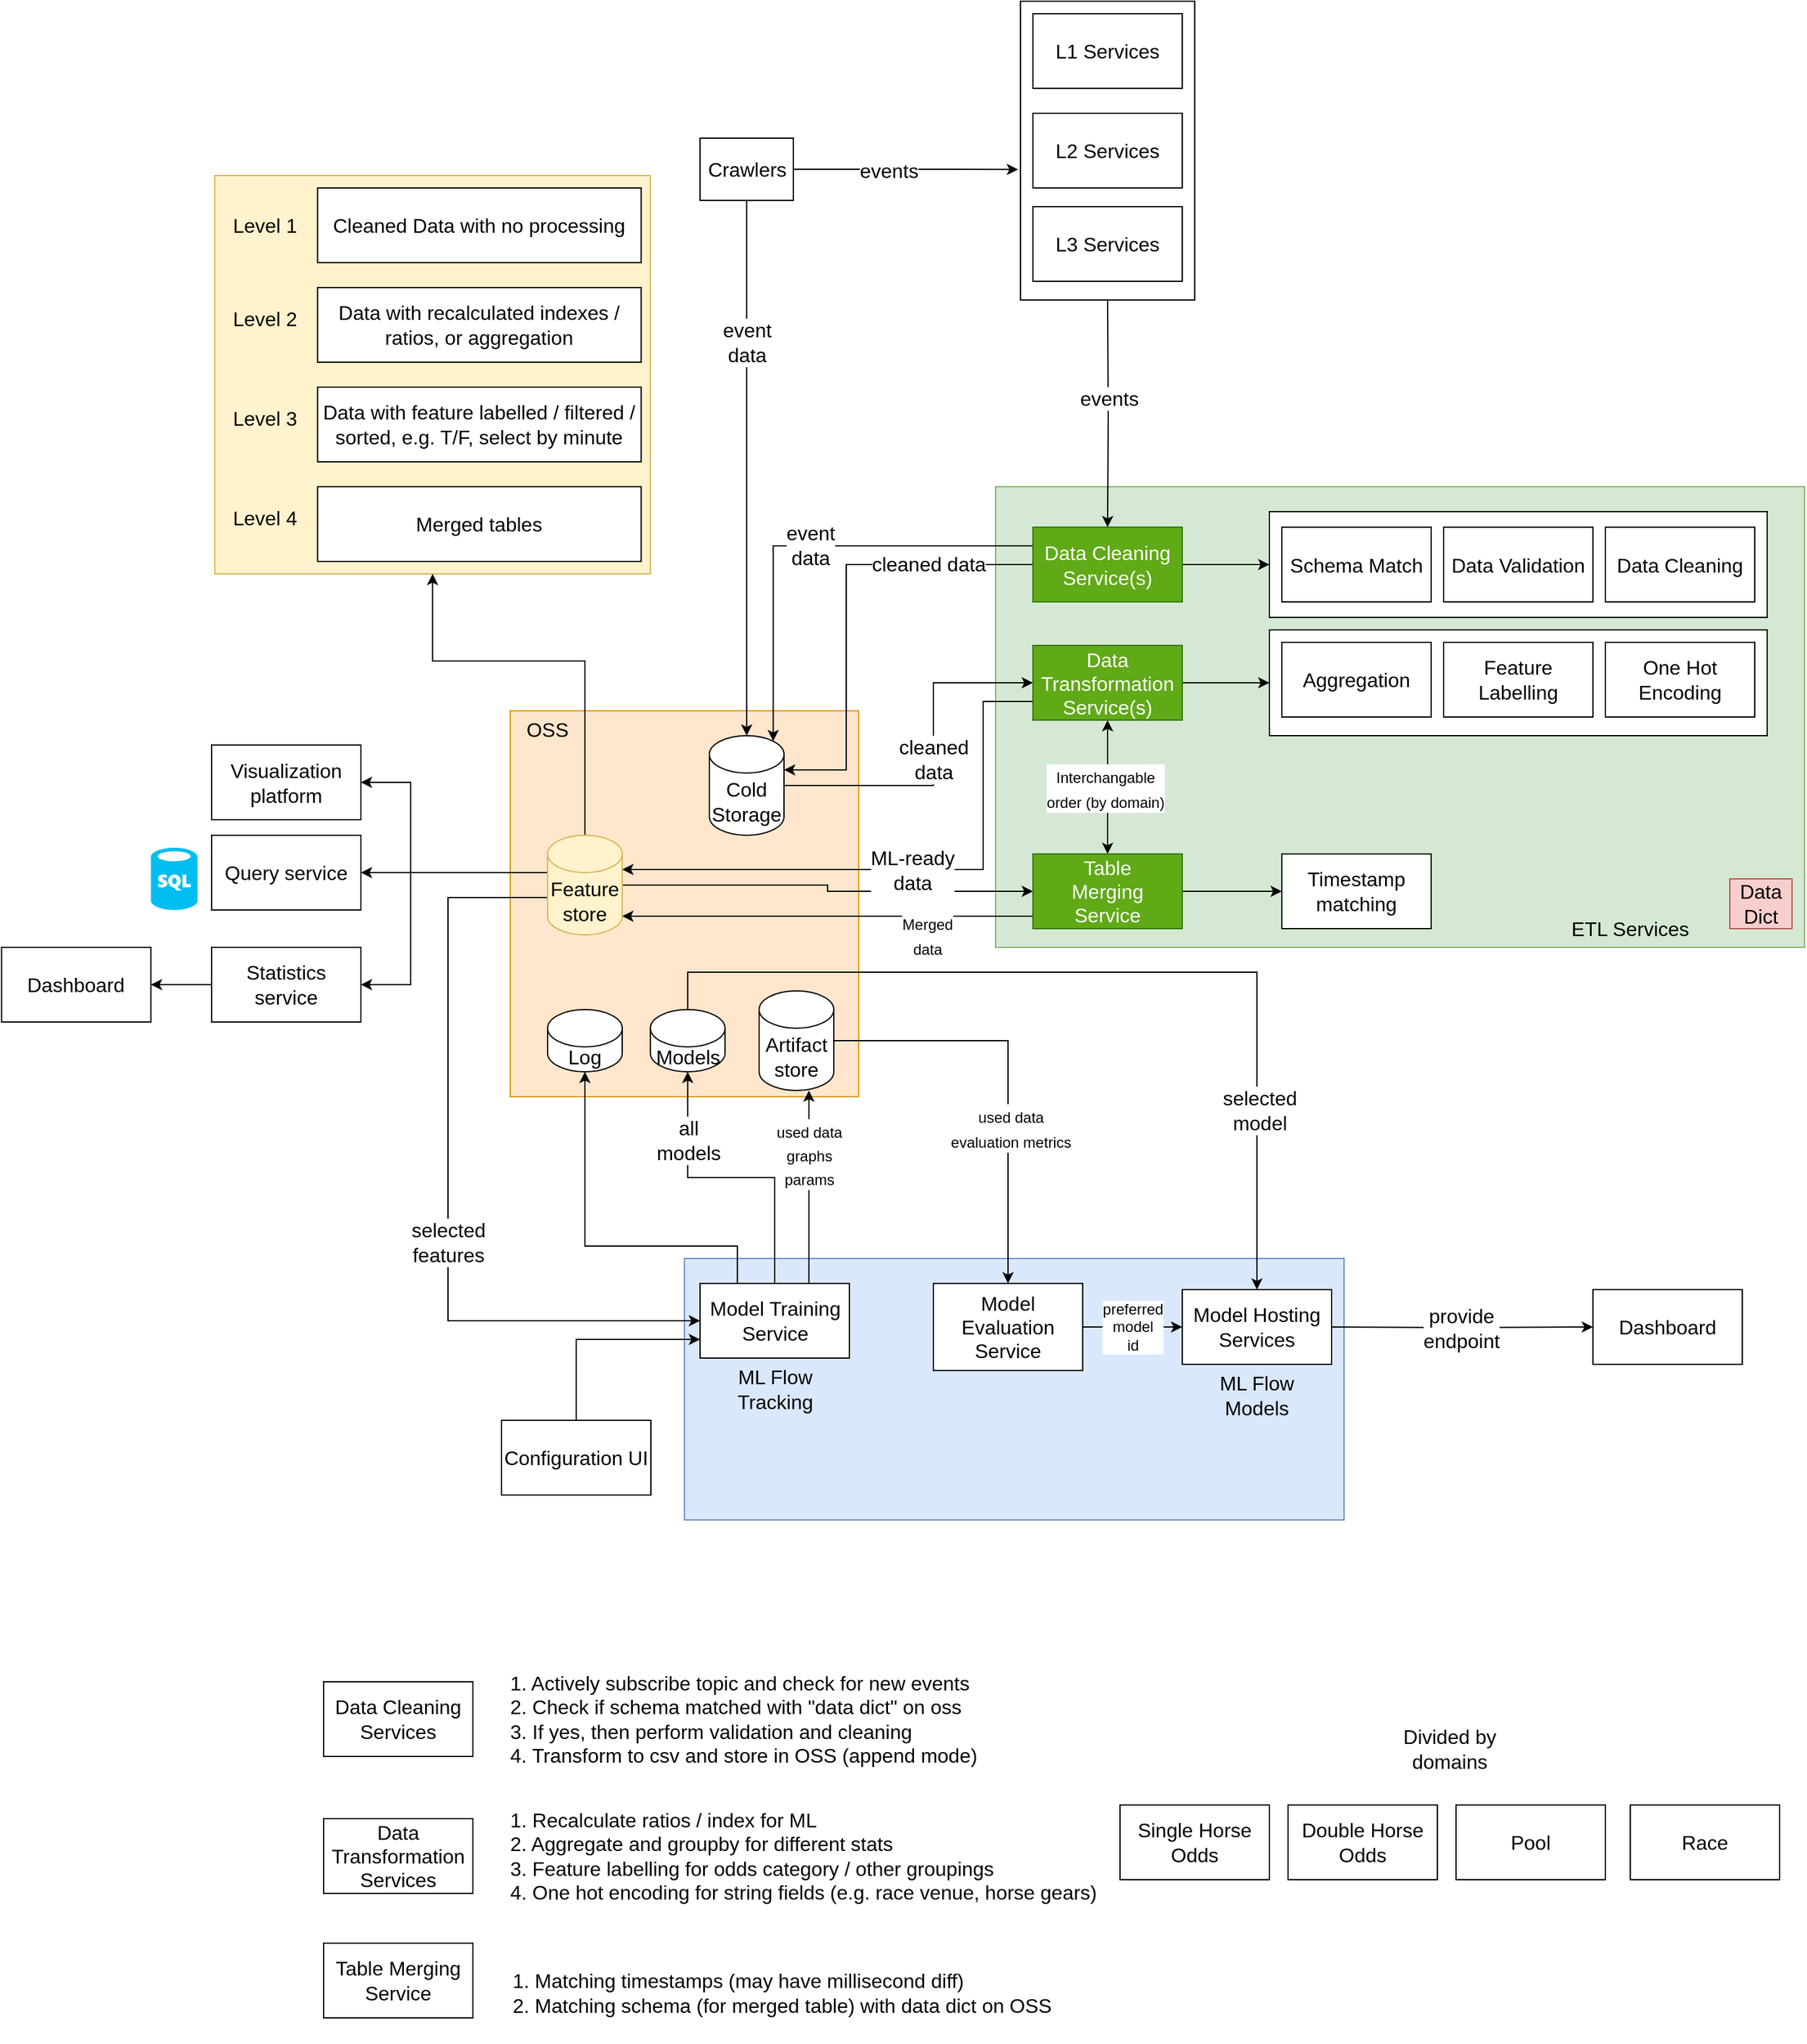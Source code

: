 <mxfile version="20.2.8" type="github" pages="3">
  <diagram id="_OYlfLiKj20trFkd4ubV" name="Architecture">
    <mxGraphModel dx="3080" dy="2489" grid="1" gridSize="10" guides="1" tooltips="1" connect="1" arrows="1" fold="1" page="1" pageScale="1" pageWidth="1654" pageHeight="1169" math="0" shadow="0">
      <root>
        <mxCell id="0" />
        <mxCell id="1" parent="0" />
        <mxCell id="gCWOhdDdjhIvX0EPdZRK-4" value="" style="rounded=0;whiteSpace=wrap;html=1;fontSize=16;fontColor=#000000;" vertex="1" parent="1">
          <mxGeometry x="690" y="-220" width="140" height="240" as="geometry" />
        </mxCell>
        <mxCell id="ToE4UrAM6BWn20umVzim-1" value="" style="rounded=0;whiteSpace=wrap;html=1;fillColor=#d5e8d4;strokeColor=#82b366;" vertex="1" parent="1">
          <mxGeometry x="670" y="170" width="650" height="370" as="geometry" />
        </mxCell>
        <mxCell id="ToE4UrAM6BWn20umVzim-110" value="" style="rounded=0;whiteSpace=wrap;html=1;fontSize=16;" vertex="1" parent="1">
          <mxGeometry x="890" y="285" width="400" height="85" as="geometry" />
        </mxCell>
        <mxCell id="ToE4UrAM6BWn20umVzim-91" value="" style="rounded=0;whiteSpace=wrap;html=1;fontSize=16;fillColor=#fff2cc;strokeColor=#d6b656;" vertex="1" parent="1">
          <mxGeometry x="42.6" y="-80" width="350" height="320" as="geometry" />
        </mxCell>
        <mxCell id="ToE4UrAM6BWn20umVzim-108" value="" style="rounded=0;whiteSpace=wrap;html=1;fontSize=16;" vertex="1" parent="1">
          <mxGeometry x="890" y="190" width="400" height="85" as="geometry" />
        </mxCell>
        <mxCell id="ToE4UrAM6BWn20umVzim-59" value="" style="rounded=0;whiteSpace=wrap;html=1;fontSize=16;fillColor=#dae8fc;strokeColor=#6c8ebf;" vertex="1" parent="1">
          <mxGeometry x="420" y="790" width="530" height="210" as="geometry" />
        </mxCell>
        <mxCell id="ToE4UrAM6BWn20umVzim-12" value="" style="rounded=0;whiteSpace=wrap;html=1;fontSize=16;fillColor=#ffe6cc;strokeColor=#d79b00;" vertex="1" parent="1">
          <mxGeometry x="280" y="350" width="280" height="310" as="geometry" />
        </mxCell>
        <mxCell id="ToE4UrAM6BWn20umVzim-2" value="ETL Services" style="text;html=1;strokeColor=none;fillColor=none;align=center;verticalAlign=middle;whiteSpace=wrap;rounded=0;fontSize=16;" vertex="1" parent="1">
          <mxGeometry x="1125" y="510" width="110" height="30" as="geometry" />
        </mxCell>
        <mxCell id="_EHyVhy-0C-5i52qK-ew-14" value="cleaned&lt;br&gt;data" style="edgeStyle=orthogonalEdgeStyle;rounded=0;orthogonalLoop=1;jettySize=auto;html=1;exitX=1;exitY=0.5;exitDx=0;exitDy=0;exitPerimeter=0;entryX=0;entryY=0.5;entryDx=0;entryDy=0;fontSize=16;" edge="1" parent="1" source="ToE4UrAM6BWn20umVzim-3" target="ToE4UrAM6BWn20umVzim-100">
          <mxGeometry relative="1" as="geometry">
            <Array as="points">
              <mxPoint x="620" y="410" />
              <mxPoint x="620" y="328" />
            </Array>
          </mxGeometry>
        </mxCell>
        <mxCell id="ToE4UrAM6BWn20umVzim-3" value="Cold Storage" style="shape=cylinder3;whiteSpace=wrap;html=1;boundedLbl=1;backgroundOutline=1;size=15;fontSize=16;" vertex="1" parent="1">
          <mxGeometry x="440" y="370" width="60" height="80" as="geometry" />
        </mxCell>
        <mxCell id="ToE4UrAM6BWn20umVzim-13" style="edgeStyle=orthogonalEdgeStyle;rounded=0;orthogonalLoop=1;jettySize=auto;html=1;fontSize=16;" edge="1" parent="1" source="ToE4UrAM6BWn20umVzim-4" target="ToE4UrAM6BWn20umVzim-3">
          <mxGeometry relative="1" as="geometry" />
        </mxCell>
        <mxCell id="ToE4UrAM6BWn20umVzim-23" value="event&lt;br&gt;data" style="edgeLabel;html=1;align=center;verticalAlign=middle;resizable=0;points=[];fontSize=16;" vertex="1" connectable="0" parent="ToE4UrAM6BWn20umVzim-13">
          <mxGeometry x="-0.472" relative="1" as="geometry">
            <mxPoint as="offset" />
          </mxGeometry>
        </mxCell>
        <mxCell id="gCWOhdDdjhIvX0EPdZRK-5" style="edgeStyle=orthogonalEdgeStyle;rounded=0;orthogonalLoop=1;jettySize=auto;html=1;exitX=1;exitY=0.5;exitDx=0;exitDy=0;entryX=-0.014;entryY=0.563;entryDx=0;entryDy=0;entryPerimeter=0;strokeColor=#000000;fontSize=16;fontColor=#000000;startArrow=none;startFill=0;" edge="1" parent="1" source="ToE4UrAM6BWn20umVzim-4" target="gCWOhdDdjhIvX0EPdZRK-4">
          <mxGeometry relative="1" as="geometry" />
        </mxCell>
        <mxCell id="gCWOhdDdjhIvX0EPdZRK-7" value="events" style="edgeLabel;html=1;align=center;verticalAlign=middle;resizable=0;points=[];fontSize=16;fontColor=#000000;" vertex="1" connectable="0" parent="gCWOhdDdjhIvX0EPdZRK-5">
          <mxGeometry x="-0.164" y="-1" relative="1" as="geometry">
            <mxPoint x="1" as="offset" />
          </mxGeometry>
        </mxCell>
        <mxCell id="ToE4UrAM6BWn20umVzim-4" value="Crawlers" style="rounded=0;whiteSpace=wrap;html=1;fontSize=16;" vertex="1" parent="1">
          <mxGeometry x="432.5" y="-110" width="75" height="50" as="geometry" />
        </mxCell>
        <mxCell id="ToE4UrAM6BWn20umVzim-14" value="OSS" style="text;html=1;strokeColor=none;fillColor=none;align=center;verticalAlign=middle;whiteSpace=wrap;rounded=0;fontSize=16;" vertex="1" parent="1">
          <mxGeometry x="280" y="350" width="60" height="30" as="geometry" />
        </mxCell>
        <mxCell id="ToE4UrAM6BWn20umVzim-21" style="edgeStyle=orthogonalEdgeStyle;rounded=0;orthogonalLoop=1;jettySize=auto;html=1;exitX=0;exitY=0.5;exitDx=0;exitDy=0;exitPerimeter=0;entryX=1;entryY=0.5;entryDx=0;entryDy=0;fontSize=16;" edge="1" parent="1" source="ToE4UrAM6BWn20umVzim-16" target="ToE4UrAM6BWn20umVzim-20">
          <mxGeometry relative="1" as="geometry">
            <Array as="points">
              <mxPoint x="310" y="480" />
              <mxPoint x="200" y="480" />
              <mxPoint x="200" y="408" />
            </Array>
          </mxGeometry>
        </mxCell>
        <mxCell id="ToE4UrAM6BWn20umVzim-60" style="edgeStyle=orthogonalEdgeStyle;rounded=0;orthogonalLoop=1;jettySize=auto;html=1;exitX=0;exitY=0;exitDx=0;exitDy=52.5;exitPerimeter=0;fontSize=16;" edge="1" parent="1" source="ToE4UrAM6BWn20umVzim-16" target="ToE4UrAM6BWn20umVzim-40">
          <mxGeometry relative="1" as="geometry">
            <Array as="points">
              <mxPoint x="310" y="500" />
              <mxPoint x="230" y="500" />
              <mxPoint x="230" y="840" />
            </Array>
          </mxGeometry>
        </mxCell>
        <mxCell id="ToE4UrAM6BWn20umVzim-61" value="selected&lt;br&gt;features" style="edgeLabel;html=1;align=center;verticalAlign=middle;resizable=0;points=[];fontSize=16;" vertex="1" connectable="0" parent="ToE4UrAM6BWn20umVzim-60">
          <mxGeometry x="0.145" relative="1" as="geometry">
            <mxPoint y="1" as="offset" />
          </mxGeometry>
        </mxCell>
        <mxCell id="ToE4UrAM6BWn20umVzim-92" style="edgeStyle=orthogonalEdgeStyle;rounded=0;orthogonalLoop=1;jettySize=auto;html=1;exitX=0.5;exitY=0;exitDx=0;exitDy=0;exitPerimeter=0;entryX=0.5;entryY=1;entryDx=0;entryDy=0;fontSize=16;" edge="1" parent="1" source="ToE4UrAM6BWn20umVzim-16" target="ToE4UrAM6BWn20umVzim-91">
          <mxGeometry relative="1" as="geometry">
            <Array as="points">
              <mxPoint x="340" y="310" />
              <mxPoint x="218" y="310" />
            </Array>
          </mxGeometry>
        </mxCell>
        <mxCell id="ToE4UrAM6BWn20umVzim-116" style="edgeStyle=orthogonalEdgeStyle;rounded=0;orthogonalLoop=1;jettySize=auto;html=1;entryX=1;entryY=0.5;entryDx=0;entryDy=0;fontSize=16;" edge="1" parent="1" source="ToE4UrAM6BWn20umVzim-16" target="ToE4UrAM6BWn20umVzim-115">
          <mxGeometry relative="1" as="geometry">
            <Array as="points">
              <mxPoint x="260" y="480" />
              <mxPoint x="260" y="480" />
            </Array>
          </mxGeometry>
        </mxCell>
        <mxCell id="_EHyVhy-0C-5i52qK-ew-20" style="edgeStyle=orthogonalEdgeStyle;rounded=0;orthogonalLoop=1;jettySize=auto;html=1;exitX=1;exitY=0.5;exitDx=0;exitDy=0;exitPerimeter=0;entryX=0;entryY=0.5;entryDx=0;entryDy=0;fontSize=16;" edge="1" parent="1" source="ToE4UrAM6BWn20umVzim-16" target="_EHyVhy-0C-5i52qK-ew-16">
          <mxGeometry relative="1" as="geometry" />
        </mxCell>
        <mxCell id="_EHyVhy-0C-5i52qK-ew-37" style="edgeStyle=orthogonalEdgeStyle;rounded=0;orthogonalLoop=1;jettySize=auto;html=1;exitX=0;exitY=0;exitDx=0;exitDy=27.5;exitPerimeter=0;entryX=1;entryY=0.5;entryDx=0;entryDy=0;fontSize=16;startArrow=none;startFill=0;" edge="1" parent="1" source="ToE4UrAM6BWn20umVzim-16" target="_EHyVhy-0C-5i52qK-ew-36">
          <mxGeometry relative="1" as="geometry">
            <Array as="points">
              <mxPoint x="310" y="480" />
              <mxPoint x="200" y="480" />
              <mxPoint x="200" y="570" />
            </Array>
          </mxGeometry>
        </mxCell>
        <mxCell id="ToE4UrAM6BWn20umVzim-16" value="Feature&lt;br&gt;store" style="shape=cylinder3;whiteSpace=wrap;html=1;boundedLbl=1;backgroundOutline=1;size=15;fontSize=16;fillColor=#fff2cc;strokeColor=#d6b656;" vertex="1" parent="1">
          <mxGeometry x="310" y="450" width="60" height="80" as="geometry" />
        </mxCell>
        <mxCell id="ToE4UrAM6BWn20umVzim-20" value="Visualization platform" style="rounded=0;whiteSpace=wrap;html=1;fontSize=16;" vertex="1" parent="1">
          <mxGeometry x="40" y="377.5" width="120" height="60" as="geometry" />
        </mxCell>
        <mxCell id="ToE4UrAM6BWn20umVzim-26" value="Data Cleaning" style="rounded=0;whiteSpace=wrap;html=1;fontSize=16;" vertex="1" parent="1">
          <mxGeometry x="1160" y="202.5" width="120" height="60" as="geometry" />
        </mxCell>
        <mxCell id="ToE4UrAM6BWn20umVzim-28" value="Aggregation" style="rounded=0;whiteSpace=wrap;html=1;fontSize=16;" vertex="1" parent="1">
          <mxGeometry x="900" y="295" width="120" height="60" as="geometry" />
        </mxCell>
        <mxCell id="ToE4UrAM6BWn20umVzim-25" value="Data Validation" style="rounded=0;whiteSpace=wrap;html=1;fontSize=16;" vertex="1" parent="1">
          <mxGeometry x="1030" y="202.5" width="120" height="60" as="geometry" />
        </mxCell>
        <mxCell id="ToE4UrAM6BWn20umVzim-31" value="Schema Match" style="rounded=0;whiteSpace=wrap;html=1;fontSize=16;" vertex="1" parent="1">
          <mxGeometry x="900" y="202.5" width="120" height="60" as="geometry" />
        </mxCell>
        <mxCell id="ToE4UrAM6BWn20umVzim-46" style="edgeStyle=orthogonalEdgeStyle;rounded=0;orthogonalLoop=1;jettySize=auto;html=1;exitX=0.5;exitY=0;exitDx=0;exitDy=0;fontSize=16;" edge="1" parent="1" source="ToE4UrAM6BWn20umVzim-40" target="ToE4UrAM6BWn20umVzim-44">
          <mxGeometry relative="1" as="geometry">
            <Array as="points">
              <mxPoint x="520" y="810" />
            </Array>
          </mxGeometry>
        </mxCell>
        <mxCell id="ToE4UrAM6BWn20umVzim-62" value="&lt;font style=&quot;font-size: 12px;&quot;&gt;used data&lt;br&gt;graphs&lt;br&gt;params&lt;/font&gt;" style="edgeLabel;html=1;align=center;verticalAlign=middle;resizable=0;points=[];fontSize=16;" vertex="1" connectable="0" parent="ToE4UrAM6BWn20umVzim-46">
          <mxGeometry x="0.585" y="3" relative="1" as="geometry">
            <mxPoint x="3" y="13" as="offset" />
          </mxGeometry>
        </mxCell>
        <mxCell id="ToE4UrAM6BWn20umVzim-77" style="edgeStyle=orthogonalEdgeStyle;rounded=0;orthogonalLoop=1;jettySize=auto;html=1;exitX=0.25;exitY=0;exitDx=0;exitDy=0;entryX=0.5;entryY=1;entryDx=0;entryDy=0;entryPerimeter=0;fontSize=16;" edge="1" parent="1" source="ToE4UrAM6BWn20umVzim-40" target="ToE4UrAM6BWn20umVzim-47">
          <mxGeometry relative="1" as="geometry">
            <Array as="points">
              <mxPoint x="463" y="780" />
              <mxPoint x="340" y="780" />
            </Array>
          </mxGeometry>
        </mxCell>
        <mxCell id="ToE4UrAM6BWn20umVzim-79" style="edgeStyle=orthogonalEdgeStyle;rounded=0;orthogonalLoop=1;jettySize=auto;html=1;exitX=0.5;exitY=0;exitDx=0;exitDy=0;entryX=0.5;entryY=1;entryDx=0;entryDy=0;entryPerimeter=0;fontSize=12;" edge="1" parent="1" source="ToE4UrAM6BWn20umVzim-40" target="ToE4UrAM6BWn20umVzim-55">
          <mxGeometry relative="1" as="geometry" />
        </mxCell>
        <mxCell id="ToE4UrAM6BWn20umVzim-83" value="all&lt;br&gt;models" style="edgeLabel;html=1;align=center;verticalAlign=middle;resizable=0;points=[];fontSize=16;" vertex="1" connectable="0" parent="ToE4UrAM6BWn20umVzim-79">
          <mxGeometry x="0.541" relative="1" as="geometry">
            <mxPoint as="offset" />
          </mxGeometry>
        </mxCell>
        <mxCell id="ToE4UrAM6BWn20umVzim-40" value="Model Training Service" style="rounded=0;whiteSpace=wrap;html=1;fontSize=16;" vertex="1" parent="1">
          <mxGeometry x="432.5" y="810" width="120" height="60" as="geometry" />
        </mxCell>
        <mxCell id="ToE4UrAM6BWn20umVzim-41" value="" style="shape=image;verticalLabelPosition=bottom;labelBackgroundColor=default;verticalAlign=top;aspect=fixed;imageAspect=0;image=https://www.mlflow.org/docs/latest/_static/MLflow-logo-final-black.png;" vertex="1" parent="1">
          <mxGeometry x="573.1" y="900.29" width="217" height="79.71" as="geometry" />
        </mxCell>
        <mxCell id="ToE4UrAM6BWn20umVzim-78" style="edgeStyle=orthogonalEdgeStyle;rounded=0;orthogonalLoop=1;jettySize=auto;html=1;exitX=1;exitY=0.5;exitDx=0;exitDy=0;exitPerimeter=0;fontSize=12;" edge="1" parent="1" source="ToE4UrAM6BWn20umVzim-44" target="ToE4UrAM6BWn20umVzim-67">
          <mxGeometry relative="1" as="geometry" />
        </mxCell>
        <mxCell id="ToE4UrAM6BWn20umVzim-101" value="&lt;font style=&quot;font-size: 12px;&quot;&gt;used data&lt;br&gt;evaluation metrics&lt;/font&gt;" style="edgeLabel;html=1;align=center;verticalAlign=middle;resizable=0;points=[];fontSize=16;" vertex="1" connectable="0" parent="ToE4UrAM6BWn20umVzim-78">
          <mxGeometry x="0.254" y="2" relative="1" as="geometry">
            <mxPoint as="offset" />
          </mxGeometry>
        </mxCell>
        <mxCell id="ToE4UrAM6BWn20umVzim-44" value="Artifact store" style="shape=cylinder3;whiteSpace=wrap;html=1;boundedLbl=1;backgroundOutline=1;size=15;fontSize=16;" vertex="1" parent="1">
          <mxGeometry x="480" y="575" width="60" height="80" as="geometry" />
        </mxCell>
        <mxCell id="ToE4UrAM6BWn20umVzim-65" style="edgeStyle=orthogonalEdgeStyle;rounded=0;orthogonalLoop=1;jettySize=auto;html=1;exitX=1;exitY=0.5;exitDx=0;exitDy=0;entryX=0;entryY=0.5;entryDx=0;entryDy=0;fontSize=16;" edge="1" parent="1" target="ToE4UrAM6BWn20umVzim-64">
          <mxGeometry relative="1" as="geometry">
            <mxPoint x="940" y="845" as="sourcePoint" />
          </mxGeometry>
        </mxCell>
        <mxCell id="ToE4UrAM6BWn20umVzim-66" value="provide&lt;br&gt;endpoint" style="edgeLabel;html=1;align=center;verticalAlign=middle;resizable=0;points=[];fontSize=16;" vertex="1" connectable="0" parent="ToE4UrAM6BWn20umVzim-65">
          <mxGeometry x="-0.019" relative="1" as="geometry">
            <mxPoint as="offset" />
          </mxGeometry>
        </mxCell>
        <mxCell id="ToE4UrAM6BWn20umVzim-45" value="Model Hosting Services" style="rounded=0;whiteSpace=wrap;html=1;fontSize=16;" vertex="1" parent="1">
          <mxGeometry x="820" y="815" width="120" height="60" as="geometry" />
        </mxCell>
        <mxCell id="ToE4UrAM6BWn20umVzim-47" value="Log" style="shape=cylinder3;whiteSpace=wrap;html=1;boundedLbl=1;backgroundOutline=1;size=15;fontSize=16;" vertex="1" parent="1">
          <mxGeometry x="310" y="590" width="60" height="50" as="geometry" />
        </mxCell>
        <mxCell id="ToE4UrAM6BWn20umVzim-50" value="ML Flow&lt;br&gt;Tracking" style="text;html=1;strokeColor=none;fillColor=none;align=center;verticalAlign=middle;whiteSpace=wrap;rounded=0;fontSize=16;" vertex="1" parent="1">
          <mxGeometry x="452.6" y="880" width="79.8" height="30" as="geometry" />
        </mxCell>
        <mxCell id="ToE4UrAM6BWn20umVzim-51" value="ML Flow&lt;br&gt;Models" style="text;html=1;strokeColor=none;fillColor=none;align=center;verticalAlign=middle;whiteSpace=wrap;rounded=0;fontSize=16;" vertex="1" parent="1">
          <mxGeometry x="845" y="885" width="70" height="30" as="geometry" />
        </mxCell>
        <mxCell id="ToE4UrAM6BWn20umVzim-80" style="edgeStyle=orthogonalEdgeStyle;rounded=0;orthogonalLoop=1;jettySize=auto;html=1;exitX=0.5;exitY=0;exitDx=0;exitDy=0;exitPerimeter=0;fontSize=12;" edge="1" parent="1" source="ToE4UrAM6BWn20umVzim-55" target="ToE4UrAM6BWn20umVzim-45">
          <mxGeometry relative="1" as="geometry">
            <Array as="points">
              <mxPoint x="423" y="560" />
              <mxPoint x="880" y="560" />
            </Array>
          </mxGeometry>
        </mxCell>
        <mxCell id="ToE4UrAM6BWn20umVzim-82" value="selected&lt;br&gt;model" style="edgeLabel;html=1;align=center;verticalAlign=middle;resizable=0;points=[];fontSize=16;" vertex="1" connectable="0" parent="ToE4UrAM6BWn20umVzim-80">
          <mxGeometry x="0.612" y="2" relative="1" as="geometry">
            <mxPoint as="offset" />
          </mxGeometry>
        </mxCell>
        <mxCell id="ToE4UrAM6BWn20umVzim-55" value="Models" style="shape=cylinder3;whiteSpace=wrap;html=1;boundedLbl=1;backgroundOutline=1;size=15;fontSize=16;" vertex="1" parent="1">
          <mxGeometry x="392.6" y="590" width="60" height="50" as="geometry" />
        </mxCell>
        <mxCell id="ToE4UrAM6BWn20umVzim-64" value="Dashboard" style="rounded=0;whiteSpace=wrap;html=1;fontSize=16;" vertex="1" parent="1">
          <mxGeometry x="1150" y="815" width="120" height="60" as="geometry" />
        </mxCell>
        <mxCell id="ToE4UrAM6BWn20umVzim-81" value="&lt;span style=&quot;&quot;&gt;preferred&lt;br&gt;model&lt;br&gt;id&lt;br&gt;&lt;/span&gt;" style="edgeStyle=orthogonalEdgeStyle;rounded=0;orthogonalLoop=1;jettySize=auto;html=1;exitX=1;exitY=0.5;exitDx=0;exitDy=0;fontSize=12;" edge="1" parent="1" source="ToE4UrAM6BWn20umVzim-67" target="ToE4UrAM6BWn20umVzim-45">
          <mxGeometry relative="1" as="geometry" />
        </mxCell>
        <mxCell id="ToE4UrAM6BWn20umVzim-67" value="Model Evaluation Service" style="rounded=0;whiteSpace=wrap;html=1;fontSize=16;" vertex="1" parent="1">
          <mxGeometry x="620" y="810" width="120" height="70" as="geometry" />
        </mxCell>
        <mxCell id="ToE4UrAM6BWn20umVzim-70" value="Feature&lt;br&gt;Labelling" style="rounded=0;whiteSpace=wrap;html=1;fontSize=16;" vertex="1" parent="1">
          <mxGeometry x="1030" y="295" width="120" height="60" as="geometry" />
        </mxCell>
        <mxCell id="ToE4UrAM6BWn20umVzim-85" value="Cleaned Data with no processing" style="rounded=0;whiteSpace=wrap;html=1;fontSize=16;" vertex="1" parent="1">
          <mxGeometry x="125.2" y="-70" width="260" height="60" as="geometry" />
        </mxCell>
        <mxCell id="ToE4UrAM6BWn20umVzim-86" value="Level 1" style="text;html=1;strokeColor=none;fillColor=none;align=center;verticalAlign=middle;whiteSpace=wrap;rounded=0;fontSize=16;" vertex="1" parent="1">
          <mxGeometry x="52.6" y="-55" width="60" height="30" as="geometry" />
        </mxCell>
        <mxCell id="ToE4UrAM6BWn20umVzim-87" value="Data with recalculated indexes / ratios, or aggregation" style="rounded=0;whiteSpace=wrap;html=1;fontSize=16;" vertex="1" parent="1">
          <mxGeometry x="125.2" y="10" width="260" height="60" as="geometry" />
        </mxCell>
        <mxCell id="ToE4UrAM6BWn20umVzim-88" value="Level 2" style="text;html=1;strokeColor=none;fillColor=none;align=center;verticalAlign=middle;whiteSpace=wrap;rounded=0;fontSize=16;" vertex="1" parent="1">
          <mxGeometry x="52.6" y="20" width="60" height="30" as="geometry" />
        </mxCell>
        <mxCell id="ToE4UrAM6BWn20umVzim-89" value="Data with feature labelled / filtered / sorted, e.g. T/F, select by minute" style="rounded=0;whiteSpace=wrap;html=1;fontSize=16;" vertex="1" parent="1">
          <mxGeometry x="125.2" y="90" width="260" height="60" as="geometry" />
        </mxCell>
        <mxCell id="ToE4UrAM6BWn20umVzim-90" value="Level 3" style="text;html=1;strokeColor=none;fillColor=none;align=center;verticalAlign=middle;whiteSpace=wrap;rounded=0;fontSize=16;" vertex="1" parent="1">
          <mxGeometry x="52.6" y="100" width="60" height="30" as="geometry" />
        </mxCell>
        <mxCell id="ToE4UrAM6BWn20umVzim-94" value="Merged tables" style="rounded=0;whiteSpace=wrap;html=1;fontSize=16;" vertex="1" parent="1">
          <mxGeometry x="125.2" y="170" width="260" height="60" as="geometry" />
        </mxCell>
        <mxCell id="ToE4UrAM6BWn20umVzim-95" value="Level 4" style="text;html=1;strokeColor=none;fillColor=none;align=center;verticalAlign=middle;whiteSpace=wrap;rounded=0;fontSize=16;" vertex="1" parent="1">
          <mxGeometry x="52.6" y="180" width="60" height="30" as="geometry" />
        </mxCell>
        <mxCell id="ToE4UrAM6BWn20umVzim-98" value="Data&lt;br&gt;Dict" style="rounded=0;whiteSpace=wrap;html=1;fontSize=16;fillColor=#f8cecc;strokeColor=#b85450;" vertex="1" parent="1">
          <mxGeometry x="1260" y="485" width="50" height="40" as="geometry" />
        </mxCell>
        <mxCell id="ToE4UrAM6BWn20umVzim-109" style="edgeStyle=orthogonalEdgeStyle;rounded=0;orthogonalLoop=1;jettySize=auto;html=1;exitX=1;exitY=0.5;exitDx=0;exitDy=0;fontSize=16;" edge="1" parent="1" source="ToE4UrAM6BWn20umVzim-99" target="ToE4UrAM6BWn20umVzim-108">
          <mxGeometry relative="1" as="geometry" />
        </mxCell>
        <mxCell id="_EHyVhy-0C-5i52qK-ew-4" style="edgeStyle=orthogonalEdgeStyle;rounded=0;orthogonalLoop=1;jettySize=auto;html=1;exitX=0;exitY=0.5;exitDx=0;exitDy=0;fontSize=16;entryX=1;entryY=0;entryDx=0;entryDy=27.5;entryPerimeter=0;" edge="1" parent="1" source="ToE4UrAM6BWn20umVzim-99" target="ToE4UrAM6BWn20umVzim-3">
          <mxGeometry relative="1" as="geometry">
            <mxPoint x="500" y="420" as="targetPoint" />
            <Array as="points">
              <mxPoint x="550" y="233" />
              <mxPoint x="550" y="398" />
            </Array>
          </mxGeometry>
        </mxCell>
        <mxCell id="_EHyVhy-0C-5i52qK-ew-6" value="cleaned data" style="edgeLabel;html=1;align=center;verticalAlign=middle;resizable=0;points=[];fontSize=16;" vertex="1" connectable="0" parent="_EHyVhy-0C-5i52qK-ew-4">
          <mxGeometry x="-0.541" y="-1" relative="1" as="geometry">
            <mxPoint as="offset" />
          </mxGeometry>
        </mxCell>
        <mxCell id="gCWOhdDdjhIvX0EPdZRK-10" style="edgeStyle=orthogonalEdgeStyle;rounded=0;orthogonalLoop=1;jettySize=auto;html=1;exitX=0;exitY=0.25;exitDx=0;exitDy=0;entryX=0.855;entryY=0;entryDx=0;entryDy=4.35;entryPerimeter=0;strokeColor=#000000;fontSize=16;fontColor=#000000;startArrow=none;startFill=0;" edge="1" parent="1" source="ToE4UrAM6BWn20umVzim-99" target="ToE4UrAM6BWn20umVzim-3">
          <mxGeometry relative="1" as="geometry" />
        </mxCell>
        <mxCell id="gCWOhdDdjhIvX0EPdZRK-11" value="event&lt;br&gt;data" style="edgeLabel;html=1;align=center;verticalAlign=middle;resizable=0;points=[];fontSize=16;fontColor=#000000;" vertex="1" connectable="0" parent="gCWOhdDdjhIvX0EPdZRK-10">
          <mxGeometry x="-0.021" y="-1" relative="1" as="geometry">
            <mxPoint as="offset" />
          </mxGeometry>
        </mxCell>
        <mxCell id="ToE4UrAM6BWn20umVzim-99" value="Data Cleaning Service(s)" style="rounded=0;whiteSpace=wrap;html=1;fontSize=16;fillColor=#60a917;strokeColor=#2D7600;fontColor=#ffffff;" vertex="1" parent="1">
          <mxGeometry x="700" y="202.5" width="120" height="60" as="geometry" />
        </mxCell>
        <mxCell id="ToE4UrAM6BWn20umVzim-111" style="edgeStyle=orthogonalEdgeStyle;rounded=0;orthogonalLoop=1;jettySize=auto;html=1;exitX=1;exitY=0.5;exitDx=0;exitDy=0;entryX=0;entryY=0.5;entryDx=0;entryDy=0;fontSize=16;" edge="1" parent="1" source="ToE4UrAM6BWn20umVzim-100" target="ToE4UrAM6BWn20umVzim-110">
          <mxGeometry relative="1" as="geometry" />
        </mxCell>
        <mxCell id="_EHyVhy-0C-5i52qK-ew-19" value="ML-ready&lt;br&gt;data" style="edgeStyle=orthogonalEdgeStyle;rounded=0;orthogonalLoop=1;jettySize=auto;html=1;exitX=0;exitY=0.75;exitDx=0;exitDy=0;entryX=1;entryY=0;entryDx=0;entryDy=27.5;entryPerimeter=0;fontSize=16;" edge="1" parent="1" source="ToE4UrAM6BWn20umVzim-100" target="ToE4UrAM6BWn20umVzim-16">
          <mxGeometry relative="1" as="geometry">
            <Array as="points">
              <mxPoint x="660" y="343" />
              <mxPoint x="660" y="478" />
            </Array>
          </mxGeometry>
        </mxCell>
        <mxCell id="_EHyVhy-0C-5i52qK-ew-28" style="edgeStyle=orthogonalEdgeStyle;rounded=0;orthogonalLoop=1;jettySize=auto;html=1;exitX=0.5;exitY=1;exitDx=0;exitDy=0;fontSize=16;startArrow=classic;startFill=1;" edge="1" parent="1" source="ToE4UrAM6BWn20umVzim-100" target="_EHyVhy-0C-5i52qK-ew-16">
          <mxGeometry relative="1" as="geometry" />
        </mxCell>
        <mxCell id="_EHyVhy-0C-5i52qK-ew-29" value="&lt;font style=&quot;font-size: 12px;&quot;&gt;Interchangable&lt;br&gt;order (by domain)&lt;/font&gt;" style="edgeLabel;html=1;align=center;verticalAlign=middle;resizable=0;points=[];fontSize=16;" vertex="1" connectable="0" parent="_EHyVhy-0C-5i52qK-ew-28">
          <mxGeometry x="0.014" y="-2" relative="1" as="geometry">
            <mxPoint as="offset" />
          </mxGeometry>
        </mxCell>
        <mxCell id="ToE4UrAM6BWn20umVzim-100" value="Data Transformation Service(s)" style="rounded=0;whiteSpace=wrap;html=1;fontSize=16;fillColor=#60a917;strokeColor=#2D7600;fontColor=#ffffff;" vertex="1" parent="1">
          <mxGeometry x="700" y="297.5" width="120" height="60" as="geometry" />
        </mxCell>
        <mxCell id="ToE4UrAM6BWn20umVzim-115" value="Query service" style="rounded=0;whiteSpace=wrap;html=1;fontSize=16;" vertex="1" parent="1">
          <mxGeometry x="40" y="450" width="120" height="60" as="geometry" />
        </mxCell>
        <mxCell id="ToE4UrAM6BWn20umVzim-117" value="" style="verticalLabelPosition=bottom;html=1;verticalAlign=top;align=center;strokeColor=none;fillColor=#00BEF2;shape=mxgraph.azure.sql_database;fontSize=16;" vertex="1" parent="1">
          <mxGeometry x="-8.75" y="460" width="37.5" height="50" as="geometry" />
        </mxCell>
        <mxCell id="ToE4UrAM6BWn20umVzim-118" value="" style="shape=image;verticalLabelPosition=bottom;labelBackgroundColor=default;verticalAlign=top;aspect=fixed;imageAspect=0;image=https://upload.wikimedia.org/wikipedia/commons/thumb/3/38/Jupyter_logo.svg/1200px-Jupyter_logo.svg.png;" vertex="1" parent="1">
          <mxGeometry x="-20" y="372.76" width="60" height="69.49" as="geometry" />
        </mxCell>
        <mxCell id="ToE4UrAM6BWn20umVzim-120" style="edgeStyle=orthogonalEdgeStyle;rounded=0;orthogonalLoop=1;jettySize=auto;html=1;exitX=0.5;exitY=0;exitDx=0;exitDy=0;entryX=0;entryY=0.75;entryDx=0;entryDy=0;fontSize=16;" edge="1" parent="1" source="ToE4UrAM6BWn20umVzim-119" target="ToE4UrAM6BWn20umVzim-40">
          <mxGeometry relative="1" as="geometry" />
        </mxCell>
        <mxCell id="ToE4UrAM6BWn20umVzim-119" value="&lt;font style=&quot;font-size: 16px;&quot;&gt;Configuration UI&lt;/font&gt;" style="rounded=0;whiteSpace=wrap;html=1;fontSize=12;" vertex="1" parent="1">
          <mxGeometry x="273" y="920" width="120" height="60" as="geometry" />
        </mxCell>
        <mxCell id="ToE4UrAM6BWn20umVzim-122" value="" style="shape=image;verticalLabelPosition=bottom;labelBackgroundColor=default;verticalAlign=top;aspect=fixed;imageAspect=0;image=https://upload.wikimedia.org/wikipedia/commons/thumb/e/ed/Pandas_logo.svg/1200px-Pandas_logo.svg.png;" vertex="1" parent="1">
          <mxGeometry x="1130" y="93.27" width="190" height="76.73" as="geometry" />
        </mxCell>
        <mxCell id="_EHyVhy-0C-5i52qK-ew-1" value="Data Cleaning Services" style="rounded=0;whiteSpace=wrap;html=1;fontSize=16;" vertex="1" parent="1">
          <mxGeometry x="130" y="1130" width="120" height="60" as="geometry" />
        </mxCell>
        <mxCell id="_EHyVhy-0C-5i52qK-ew-2" value="1. Actively subscribe topic and check for new events&lt;br&gt;2. Check if schema matched with &quot;data dict&quot; on oss&lt;br&gt;3. If yes, then perform validation and cleaning&lt;br&gt;4. Transform to csv and store in OSS (append mode)" style="text;html=1;strokeColor=none;fillColor=none;align=left;verticalAlign=middle;whiteSpace=wrap;rounded=0;fontSize=16;" vertex="1" parent="1">
          <mxGeometry x="278" y="1120" width="567" height="80" as="geometry" />
        </mxCell>
        <mxCell id="_EHyVhy-0C-5i52qK-ew-7" value="" style="shape=image;html=1;verticalAlign=top;verticalLabelPosition=bottom;labelBackgroundColor=#ffffff;imageAspect=0;aspect=fixed;image=https://cdn0.iconfinder.com/data/icons/phosphor-light-vol-2/256/file-csv-light-128.png;fontSize=16;" vertex="1" parent="1">
          <mxGeometry x="612.4" y="245" width="40" height="40" as="geometry" />
        </mxCell>
        <mxCell id="_EHyVhy-0C-5i52qK-ew-8" value="" style="shape=image;html=1;verticalAlign=top;verticalLabelPosition=bottom;labelBackgroundColor=#ffffff;imageAspect=0;aspect=fixed;image=https://cdn1.iconfinder.com/data/icons/bootstrap-vol-3/16/filetype-json-128.png;fontSize=16;" vertex="1" parent="1">
          <mxGeometry x="500" y="40" width="38" height="38" as="geometry" />
        </mxCell>
        <mxCell id="_EHyVhy-0C-5i52qK-ew-10" value="Data Transformation Services" style="rounded=0;whiteSpace=wrap;html=1;fontSize=16;" vertex="1" parent="1">
          <mxGeometry x="130" y="1240" width="120" height="60" as="geometry" />
        </mxCell>
        <mxCell id="_EHyVhy-0C-5i52qK-ew-11" value="1. Recalculate ratios / index for ML&lt;br&gt;2. Aggregate and groupby for different stats&lt;br&gt;3. Feature labelling for odds category / other groupings&lt;br&gt;4. One hot encoding for string fields (e.g. race venue, horse gears)" style="text;html=1;strokeColor=none;fillColor=none;align=left;verticalAlign=middle;whiteSpace=wrap;rounded=0;fontSize=16;" vertex="1" parent="1">
          <mxGeometry x="278" y="1230" width="567" height="80" as="geometry" />
        </mxCell>
        <mxCell id="_EHyVhy-0C-5i52qK-ew-13" value="One Hot Encoding" style="rounded=0;whiteSpace=wrap;html=1;fontSize=16;" vertex="1" parent="1">
          <mxGeometry x="1160" y="295" width="120" height="60" as="geometry" />
        </mxCell>
        <mxCell id="_EHyVhy-0C-5i52qK-ew-15" value="" style="shape=image;html=1;verticalAlign=top;verticalLabelPosition=bottom;labelBackgroundColor=#ffffff;imageAspect=0;aspect=fixed;image=https://cdn0.iconfinder.com/data/icons/phosphor-light-vol-2/256/file-csv-light-128.png;fontSize=16;" vertex="1" parent="1">
          <mxGeometry x="520" y="437.5" width="40" height="40" as="geometry" />
        </mxCell>
        <mxCell id="_EHyVhy-0C-5i52qK-ew-21" style="edgeStyle=orthogonalEdgeStyle;rounded=0;orthogonalLoop=1;jettySize=auto;html=1;exitX=0;exitY=0.75;exitDx=0;exitDy=0;entryX=1;entryY=1;entryDx=0;entryDy=-15;entryPerimeter=0;fontSize=16;" edge="1" parent="1" source="_EHyVhy-0C-5i52qK-ew-16" target="ToE4UrAM6BWn20umVzim-16">
          <mxGeometry relative="1" as="geometry">
            <Array as="points">
              <mxPoint x="700" y="515" />
            </Array>
          </mxGeometry>
        </mxCell>
        <mxCell id="_EHyVhy-0C-5i52qK-ew-23" value="&lt;font style=&quot;font-size: 12px;&quot;&gt;Merged&lt;br&gt;data&lt;/font&gt;" style="edgeLabel;html=1;align=center;verticalAlign=middle;resizable=0;points=[];fontSize=16;" vertex="1" connectable="0" parent="_EHyVhy-0C-5i52qK-ew-21">
          <mxGeometry x="-0.433" y="2" relative="1" as="geometry">
            <mxPoint x="5" y="13" as="offset" />
          </mxGeometry>
        </mxCell>
        <mxCell id="_EHyVhy-0C-5i52qK-ew-31" style="edgeStyle=orthogonalEdgeStyle;rounded=0;orthogonalLoop=1;jettySize=auto;html=1;exitX=1;exitY=0.5;exitDx=0;exitDy=0;entryX=0;entryY=0.5;entryDx=0;entryDy=0;fontSize=16;startArrow=none;startFill=0;" edge="1" parent="1" source="_EHyVhy-0C-5i52qK-ew-16" target="_EHyVhy-0C-5i52qK-ew-30">
          <mxGeometry relative="1" as="geometry" />
        </mxCell>
        <mxCell id="_EHyVhy-0C-5i52qK-ew-16" value="Table&lt;br&gt;Merging&lt;br&gt;Service" style="rounded=0;whiteSpace=wrap;html=1;fontSize=16;fillColor=#60a917;strokeColor=#2D7600;fontColor=#ffffff;" vertex="1" parent="1">
          <mxGeometry x="700" y="465" width="120" height="60" as="geometry" />
        </mxCell>
        <mxCell id="_EHyVhy-0C-5i52qK-ew-24" value="Single Horse Odds" style="rounded=0;whiteSpace=wrap;html=1;fontSize=16;" vertex="1" parent="1">
          <mxGeometry x="770" y="1229" width="120" height="60" as="geometry" />
        </mxCell>
        <mxCell id="_EHyVhy-0C-5i52qK-ew-25" value="Double Horse Odds" style="rounded=0;whiteSpace=wrap;html=1;fontSize=16;" vertex="1" parent="1">
          <mxGeometry x="905" y="1229" width="120" height="60" as="geometry" />
        </mxCell>
        <mxCell id="_EHyVhy-0C-5i52qK-ew-26" value="Race" style="rounded=0;whiteSpace=wrap;html=1;fontSize=16;" vertex="1" parent="1">
          <mxGeometry x="1180" y="1229" width="120" height="60" as="geometry" />
        </mxCell>
        <mxCell id="_EHyVhy-0C-5i52qK-ew-27" value="Pool" style="rounded=0;whiteSpace=wrap;html=1;fontSize=16;" vertex="1" parent="1">
          <mxGeometry x="1040" y="1229" width="120" height="60" as="geometry" />
        </mxCell>
        <mxCell id="_EHyVhy-0C-5i52qK-ew-30" value="Timestamp matching" style="rounded=0;whiteSpace=wrap;html=1;fontSize=16;" vertex="1" parent="1">
          <mxGeometry x="900" y="465" width="120" height="60" as="geometry" />
        </mxCell>
        <mxCell id="_EHyVhy-0C-5i52qK-ew-32" value="&lt;font style=&quot;font-size: 16px;&quot;&gt;Divided by domains&lt;/font&gt;" style="text;html=1;strokeColor=none;fillColor=none;align=center;verticalAlign=middle;whiteSpace=wrap;rounded=0;fontSize=12;" vertex="1" parent="1">
          <mxGeometry x="990" y="1169" width="90" height="30" as="geometry" />
        </mxCell>
        <mxCell id="_EHyVhy-0C-5i52qK-ew-34" value="Table Merging Service" style="rounded=0;whiteSpace=wrap;html=1;fontSize=16;" vertex="1" parent="1">
          <mxGeometry x="130" y="1340" width="120" height="60" as="geometry" />
        </mxCell>
        <mxCell id="_EHyVhy-0C-5i52qK-ew-35" value="1. Matching timestamps (may have millisecond diff)&lt;br&gt;2. Matching schema (for merged table) with data dict on OSS" style="text;html=1;strokeColor=none;fillColor=none;align=left;verticalAlign=middle;whiteSpace=wrap;rounded=0;fontSize=16;" vertex="1" parent="1">
          <mxGeometry x="280" y="1340" width="567" height="80" as="geometry" />
        </mxCell>
        <mxCell id="_EHyVhy-0C-5i52qK-ew-39" style="edgeStyle=orthogonalEdgeStyle;rounded=0;orthogonalLoop=1;jettySize=auto;html=1;exitX=0;exitY=0.5;exitDx=0;exitDy=0;fontSize=16;startArrow=none;startFill=0;" edge="1" parent="1" source="_EHyVhy-0C-5i52qK-ew-36" target="_EHyVhy-0C-5i52qK-ew-38">
          <mxGeometry relative="1" as="geometry" />
        </mxCell>
        <mxCell id="_EHyVhy-0C-5i52qK-ew-36" value="Statistics service" style="rounded=0;whiteSpace=wrap;html=1;fontSize=16;" vertex="1" parent="1">
          <mxGeometry x="40" y="540" width="120" height="60" as="geometry" />
        </mxCell>
        <mxCell id="_EHyVhy-0C-5i52qK-ew-38" value="Dashboard" style="rounded=0;whiteSpace=wrap;html=1;fontSize=16;" vertex="1" parent="1">
          <mxGeometry x="-128.75" y="540" width="120" height="60" as="geometry" />
        </mxCell>
        <mxCell id="gCWOhdDdjhIvX0EPdZRK-1" value="L1 Services" style="rounded=0;whiteSpace=wrap;html=1;fontSize=16;fontColor=#000000;" vertex="1" parent="1">
          <mxGeometry x="700" y="-210" width="120" height="60" as="geometry" />
        </mxCell>
        <mxCell id="gCWOhdDdjhIvX0EPdZRK-2" value="L2 Services" style="rounded=0;whiteSpace=wrap;html=1;fontSize=16;fontColor=#000000;" vertex="1" parent="1">
          <mxGeometry x="700" y="-130" width="120" height="60" as="geometry" />
        </mxCell>
        <mxCell id="gCWOhdDdjhIvX0EPdZRK-6" style="edgeStyle=orthogonalEdgeStyle;rounded=0;orthogonalLoop=1;jettySize=auto;html=1;strokeColor=#000000;fontSize=16;fontColor=#000000;startArrow=none;startFill=0;" edge="1" parent="1" target="ToE4UrAM6BWn20umVzim-99">
          <mxGeometry relative="1" as="geometry">
            <mxPoint x="760" y="20" as="sourcePoint" />
          </mxGeometry>
        </mxCell>
        <mxCell id="gCWOhdDdjhIvX0EPdZRK-9" value="events" style="edgeLabel;html=1;align=center;verticalAlign=middle;resizable=0;points=[];fontSize=16;fontColor=#000000;" vertex="1" connectable="0" parent="gCWOhdDdjhIvX0EPdZRK-6">
          <mxGeometry x="-0.139" relative="1" as="geometry">
            <mxPoint as="offset" />
          </mxGeometry>
        </mxCell>
        <mxCell id="gCWOhdDdjhIvX0EPdZRK-3" value="L3 Services" style="rounded=0;whiteSpace=wrap;html=1;fontSize=16;fontColor=#000000;" vertex="1" parent="1">
          <mxGeometry x="700" y="-55" width="120" height="60" as="geometry" />
        </mxCell>
        <mxCell id="gCWOhdDdjhIvX0EPdZRK-8" value="" style="shape=image;verticalLabelPosition=bottom;labelBackgroundColor=default;verticalAlign=top;aspect=fixed;imageAspect=0;image=https://solace.com/wp-content/uploads/2019/01/Solace-logo-green.png;" vertex="1" parent="1">
          <mxGeometry x="532.4" y="-138.92" width="120" height="33.23" as="geometry" />
        </mxCell>
        <mxCell id="gCWOhdDdjhIvX0EPdZRK-12" value="" style="shape=image;html=1;verticalAlign=top;verticalLabelPosition=bottom;labelBackgroundColor=#ffffff;imageAspect=0;aspect=fixed;image=https://cdn1.iconfinder.com/data/icons/bootstrap-vol-3/16/filetype-json-128.png;fontSize=16;" vertex="1" parent="1">
          <mxGeometry x="507.5" y="152" width="38" height="38" as="geometry" />
        </mxCell>
      </root>
    </mxGraphModel>
  </diagram>
  <diagram id="X3cMIoYZfdU-HJTQ-Zcf" name="Schema">
    <mxGraphModel dx="1426" dy="1320" grid="1" gridSize="10" guides="1" tooltips="1" connect="1" arrows="1" fold="1" page="1" pageScale="1" pageWidth="1654" pageHeight="1169" math="0" shadow="0">
      <root>
        <mxCell id="0" />
        <mxCell id="1" parent="0" />
        <mxCell id="Alo-PKq35NsZrhjGkdfx-1" value="&lt;pre class=&quot;data&quot; style=&quot;font-size: 12px;&quot;&gt;  [{&lt;br&gt;    &quot;race_date&quot;: &quot;2022-09-11&quot;,&lt;br&gt;    &quot;race_num&quot;: 1,&lt;br&gt;    &quot;race_time&quot;: &quot;2022-09-11T13:00:00+08:00&quot;,&lt;br&gt;    &quot;odds&quot;: {&lt;br&gt;      &quot;1&quot;: {&lt;br&gt;        &quot;win&quot;: 9.3,&lt;br&gt;        &quot;place&quot;: 2.7&lt;br&gt;      },&lt;br&gt;      &quot;2&quot;: {&lt;br&gt;        &quot;win&quot;: 5.6,&lt;br&gt;        &quot;place&quot;: 1.7&lt;br&gt;      },&lt;br&gt;      &quot;3&quot;: {&lt;br&gt;        &quot;win&quot;: 9.5,&lt;br&gt;        &quot;place&quot;: 4.6&lt;br&gt;      },&lt;br&gt;      &quot;4&quot;: {&lt;br&gt;        &quot;win&quot;: 16,&lt;br&gt;        &quot;place&quot;: 5.3&lt;br&gt;      },&lt;br&gt;      &quot;5&quot;: {&lt;br&gt;        &quot;win&quot;: 20,&lt;br&gt;        &quot;place&quot;: 6.5&lt;br&gt;      },&lt;br&gt;      &quot;6&quot;: {&lt;br&gt;        &quot;win&quot;: 16,&lt;br&gt;        &quot;place&quot;: 7.1&lt;br&gt;      },&lt;br&gt;      &quot;7&quot;: {&lt;br&gt;        &quot;win&quot;: 30,&lt;br&gt;        &quot;place&quot;: 6.3&lt;br&gt;      },&lt;br&gt;      &quot;8&quot;: {&lt;br&gt;        &quot;win&quot;: 14,&lt;br&gt;        &quot;place&quot;: 6.7&lt;br&gt;      },&lt;br&gt;      &quot;9&quot;: {&lt;br&gt;        &quot;win&quot;: 14,&lt;br&gt;        &quot;place&quot;: 3.6&lt;br&gt;      },&lt;br&gt;      &quot;10&quot;: {&lt;br&gt;        &quot;win&quot;: 12,&lt;br&gt;        &quot;place&quot;: 6.6&lt;br&gt;      },&lt;br&gt;      &quot;11&quot;: {&lt;br&gt;        &quot;win&quot;: 13,&lt;br&gt;        &quot;place&quot;: 4&lt;br&gt;      },&lt;br&gt;      &quot;12&quot;: {&lt;br&gt;        &quot;win&quot;: 13,&lt;br&gt;        &quot;place&quot;: 4.9&lt;br&gt;      },&lt;br&gt;      &quot;13&quot;: {&lt;br&gt;        &quot;win&quot;: 32,&lt;br&gt;        &quot;place&quot;: 7&lt;br&gt;      },&lt;br&gt;      &quot;14&quot;: {&lt;br&gt;        &quot;win&quot;: 4.5,&lt;br&gt;        &quot;place&quot;: 1.5&lt;br&gt;      }&lt;br&gt;    },&lt;br&gt;    &quot;update_ts&quot;: &quot;2022-09-10T13:00:44.884+08:00&quot;&lt;br&gt;  },&lt;/pre&gt;&lt;pre class=&quot;data&quot; style=&quot;font-size: 12px;&quot;&gt;]&lt;/pre&gt;" style="text;whiteSpace=wrap;html=1;fontSize=12;fontColor=#000000;" vertex="1" parent="1">
          <mxGeometry x="140" y="380" width="390" height="950" as="geometry" />
        </mxCell>
        <mxCell id="Alo-PKq35NsZrhjGkdfx-2" value="&lt;li role=&quot;presentation&quot; class=&quot;tabs-menu-item json&quot;&gt;&lt;span class=&quot;devtools-tab-line&quot;&gt;&lt;/span&gt;&lt;/li&gt;&lt;li role=&quot;presentation&quot; class=&quot;tabs-menu-item rawdata is-active&quot;&gt;&lt;span class=&quot;devtools-tab-line&quot;&gt;&lt;/span&gt;&lt;/li&gt;&lt;span class=&quot;devtools-tab-line&quot;&gt;&lt;/span&gt;&lt;div class=&quot;tab-panel rawdata&quot;&gt;&lt;div class=&quot;textPanelBox tab-panel-inner&quot;&gt;&lt;div class=&quot;toolbar&quot;&gt;&lt;/div&gt;&lt;/div&gt;&lt;/div&gt;&lt;pre class=&quot;data&quot;&gt;[&#xa;  {&#xa;    &quot;race_date&quot;: &quot;2022-09-11&quot;,&#xa;    &quot;race_num&quot;: 1,&#xa;    &quot;race_time&quot;: &quot;2022-09-11T13:00:00+08:00&quot;,&#xa;    &quot;pools&quot;: {&#xa;      &quot;win&quot;: 99636,&#xa;      &quot;place&quot;: 60993,&#xa;      &quot;quinella&quot;: 86429,&#xa;      &quot;quinella_place&quot;: 118885,&#xa;      &quot;forecast_and_trio&quot;: 19793,&#xa;      &quot;tierce&quot;: 11506,&#xa;      &quot;quartet_and_first_four&quot;: 19872,&#xa;      &quot;double&quot;: 18750&#xa;    },&#xa;    &quot;update_ts&quot;: &quot;2022-09-10T13:00:44.336+08:00&quot;&#xa;  },&lt;/pre&gt;" style="text;whiteSpace=wrap;html=1;fontSize=12;fontColor=#000000;" vertex="1" parent="1">
          <mxGeometry x="520" y="350" width="400" height="320" as="geometry" />
        </mxCell>
        <mxCell id="Alo-PKq35NsZrhjGkdfx-4" value="&lt;pre class=&quot;data&quot;&gt;[&lt;br&gt;  {&lt;br&gt;    &quot;race_date&quot;: &quot;2022-09-11&quot;,&lt;br&gt;    &quot;race_num&quot;: 1,&lt;br&gt;    &quot;time&quot;: &quot;2022-09-11T13:00:00+08:00&quot;,&lt;br&gt;    &quot;name&quot;: &quot;柏架山讓賽&quot;,&lt;br&gt;    &quot;venue&quot;: &quot;沙田&quot;,&lt;br&gt;    &quot;class&quot;: &quot;第五班&quot;,&lt;br&gt;    &quot;distance&quot;: 1600,&lt;br&gt;    &quot;track&quot;: &quot;草地&quot;,&lt;br&gt;    &quot;track_condition&quot;: null,&lt;br&gt;    &quot;course&quot;: &quot;A&quot;,&lt;br&gt;    &quot;prize&quot;: 810000,&lt;br&gt;    &quot;starters&quot;: [&lt;br&gt;      {&lt;br&gt;        &quot;horse_num&quot;: 1,&lt;br&gt;        &quot;horse_code&quot;: &quot;D225&quot;,&lt;br&gt;        &quot;jockey_code&quot;: &quot;TEK&quot;,&lt;br&gt;        &quot;trainer_code&quot;: &quot;SCS&quot;,&lt;br&gt;        &quot;horse_weight&quot;: null,&lt;br&gt;        &quot;handicap_weight&quot;: 135,&lt;br&gt;        &quot;draw&quot;: 6,&lt;br&gt;        &quot;rating&quot;: 40,&lt;br&gt;        &quot;gears&quot;: [&lt;br&gt;          &quot;B&quot;&lt;br&gt;        ],&lt;br&gt;        &quot;scratched&quot;: false,&lt;br&gt;        &quot;apprentice_allowance&quot;: 0&lt;br&gt;      },&lt;/pre&gt;&lt;pre class=&quot;data&quot;&gt;...&lt;/pre&gt;&lt;pre class=&quot;data&quot;&gt;    ],&lt;br/&gt;    &quot;update_ts&quot;: &quot;2022-09-08T11:35:14.803+08:00&quot;&lt;br/&gt;  },&lt;/pre&gt;" style="text;whiteSpace=wrap;html=1;fontSize=12;fontColor=#000000;" vertex="1" parent="1">
          <mxGeometry x="960" y="390" width="320" height="460" as="geometry" />
        </mxCell>
        <mxCell id="Alo-PKq35NsZrhjGkdfx-5" value="&lt;pre class=&quot;data&quot;&gt;[&lt;/pre&gt;&lt;pre class=&quot;data&quot;&gt;  {&lt;br&gt;    &quot;season_id&quot;: 2,&lt;br&gt;    &quot;starters&quot;: [&lt;br&gt;      {&lt;br&gt;        &quot;placing&quot;: 1,&lt;br&gt;        &quot;horse_num&quot;: 4,&lt;br&gt;        &quot;length_behind_winner&quot;: 0,&lt;br&gt;        &quot;running_positions&quot;: [&lt;br&gt;          1,&lt;br&gt;          1,&lt;br&gt;          1&lt;br&gt;        ],&lt;br&gt;        &quot;running_duration&quot;: &quot;1:10.30&quot;,&lt;br&gt;        &quot;final_win_odds&quot;: 5&lt;br&gt;      },&lt;br&gt;      {&lt;br&gt;        &quot;placing&quot;: 2,&lt;br&gt;        &quot;horse_num&quot;: 2,&lt;br&gt;        &quot;length_behind_winner&quot;: 0.75,&lt;br&gt;        &quot;running_positions&quot;: [&lt;br&gt;          3,&lt;br&gt;          3,&lt;br&gt;          2&lt;br&gt;        ],&lt;br&gt;        &quot;running_duration&quot;: &quot;1:10.44&quot;,&lt;br&gt;        &quot;final_win_odds&quot;: 15&lt;br&gt;      },&lt;br&gt;      {&lt;br&gt;        &quot;placing&quot;: 3,&lt;br&gt;        &quot;horse_num&quot;: 8,&lt;br&gt;        &quot;length_behind_winner&quot;: 1,&lt;br&gt;        &quot;running_positions&quot;: [&lt;br&gt;          12,&lt;br&gt;          13,&lt;br&gt;          3&lt;br&gt;        ],&lt;br&gt;        &quot;running_duration&quot;: &quot;1:10.48&quot;,&lt;br&gt;        &quot;final_win_odds&quot;: 9.9&lt;br&gt;      },&lt;br&gt;      {&lt;br&gt;        &quot;placing&quot;: 4,&lt;br&gt;        &quot;horse_num&quot;: 14,&lt;br&gt;        &quot;length_behind_winner&quot;: 1.25,&lt;br&gt;        &quot;running_positions&quot;: [&lt;br&gt;          10,&lt;br&gt;          11,&lt;br&gt;          4&lt;br&gt;        ],&lt;br&gt;        &quot;running_duration&quot;: &quot;1:10.52&quot;,&lt;br&gt;        &quot;final_win_odds&quot;: 8.1&lt;br&gt;      },&lt;br&gt;      {&lt;br&gt;        &quot;placing&quot;: 5,&lt;br&gt;        &quot;horse_num&quot;: 1,&lt;br&gt;        &quot;length_behind_winner&quot;: 1.75,&lt;br&gt;        &quot;running_positions&quot;: [&lt;br&gt;          2,&lt;br&gt;          2,&lt;br&gt;          5&lt;br&gt;        ],&lt;br&gt;        &quot;running_duration&quot;: &quot;1:10.58&quot;,&lt;br&gt;        &quot;final_win_odds&quot;: 14&lt;br&gt;      },&lt;br&gt;      {&lt;br&gt;        &quot;placing&quot;: 6,&lt;br&gt;        &quot;horse_num&quot;: 7,&lt;br&gt;        &quot;length_behind_winner&quot;: 1.75,&lt;br&gt;        &quot;running_positions&quot;: [&lt;br&gt;          8,&lt;br&gt;          9,&lt;br&gt;          6&lt;br&gt;        ],&lt;br&gt;        &quot;running_duration&quot;: &quot;1:10.60&quot;,&lt;br&gt;        &quot;final_win_odds&quot;: 15&lt;br&gt;      },&lt;br&gt;      {&lt;br&gt;        &quot;placing&quot;: 7,&lt;br&gt;        &quot;horse_num&quot;: 6,&lt;br&gt;        &quot;length_behind_winner&quot;: 3.75,&lt;br&gt;        &quot;running_positions&quot;: [&lt;br&gt;          5,&lt;br&gt;          4,&lt;br&gt;          7&lt;br&gt;        ],&lt;br&gt;        &quot;running_duration&quot;: &quot;1:10.91&quot;,&lt;br&gt;        &quot;final_win_odds&quot;: 4.6&lt;br&gt;      },&lt;br&gt;      {&lt;br&gt;        &quot;placing&quot;: 8,&lt;br&gt;        &quot;horse_num&quot;: 3,&lt;br&gt;        &quot;length_behind_winner&quot;: 4,&lt;br&gt;        &quot;running_positions&quot;: [&lt;br&gt;          4,&lt;br&gt;          5,&lt;br&gt;          8&lt;br&gt;        ],&lt;br&gt;        &quot;running_duration&quot;: &quot;1:10.93&quot;,&lt;br&gt;        &quot;final_win_odds&quot;: 16&lt;br&gt;      },&lt;br&gt;      {&lt;br&gt;        &quot;placing&quot;: 9,&lt;br&gt;        &quot;horse_num&quot;: 11,&lt;br&gt;        &quot;length_behind_winner&quot;: 4,&lt;br&gt;        &quot;running_positions&quot;: [&lt;br&gt;          11,&lt;br&gt;          10,&lt;br&gt;          9&lt;br&gt;        ],&lt;br&gt;        &quot;running_duration&quot;: &quot;1:10.95&quot;,&lt;br&gt;        &quot;final_win_odds&quot;: 51&lt;br&gt;      },&lt;br&gt;      {&lt;br&gt;        &quot;placing&quot;: 10,&lt;br&gt;        &quot;horse_num&quot;: 12,&lt;br&gt;        &quot;length_behind_winner&quot;: 4.75,&lt;br&gt;        &quot;running_positions&quot;: [&lt;br&gt;          9,&lt;br&gt;          7,&lt;br&gt;          10&lt;br&gt;        ],&lt;br&gt;        &quot;running_duration&quot;: &quot;1:11.05&quot;,&lt;br&gt;        &quot;final_win_odds&quot;: 25&lt;br&gt;      },&lt;br&gt;      {&lt;br&gt;        &quot;placing&quot;: 11,&lt;br&gt;        &quot;horse_num&quot;: 13,&lt;br&gt;        &quot;length_behind_winner&quot;: 5.25,&lt;br&gt;        &quot;running_positions&quot;: [&lt;br&gt;          13,&lt;br&gt;          12,&lt;br&gt;          11&lt;br&gt;        ],&lt;br&gt;        &quot;running_duration&quot;: &quot;1:11.13&quot;,&lt;br&gt;        &quot;final_win_odds&quot;: 14&lt;br&gt;      },&lt;br&gt;      {&lt;br&gt;        &quot;placing&quot;: 12,&lt;br&gt;        &quot;horse_num&quot;: 5,&lt;br&gt;        &quot;length_behind_winner&quot;: 5.25,&lt;br&gt;        &quot;running_positions&quot;: [&lt;br&gt;          14,&lt;br&gt;          14,&lt;br&gt;          12&lt;br&gt;        ],&lt;br&gt;        &quot;running_duration&quot;: &quot;1:11.13&quot;,&lt;br&gt;        &quot;final_win_odds&quot;: 34&lt;br&gt;      },&lt;br&gt;      {&lt;br&gt;        &quot;placing&quot;: 13,&lt;br&gt;        &quot;horse_num&quot;: 9,&lt;br&gt;        &quot;length_behind_winner&quot;: 7,&lt;br&gt;        &quot;running_positions&quot;: [&lt;br&gt;          7,&lt;br&gt;          8,&lt;br&gt;          13&lt;br&gt;        ],&lt;br&gt;        &quot;running_duration&quot;: &quot;1:11.41&quot;,&lt;br&gt;        &quot;final_win_odds&quot;: 7.1&lt;br&gt;      },&lt;br&gt;      {&lt;br&gt;        &quot;placing&quot;: 14,&lt;br&gt;        &quot;horse_num&quot;: 10,&lt;br&gt;        &quot;length_behind_winner&quot;: 9.25,&lt;br&gt;        &quot;running_positions&quot;: [&lt;br&gt;          6,&lt;br&gt;          6,&lt;br&gt;          14&lt;br&gt;        ],&lt;br&gt;        &quot;running_duration&quot;: &quot;1:11.77&quot;,&lt;br&gt;        &quot;final_win_odds&quot;: 71&lt;br&gt;      }&lt;br&gt;    ],&lt;br&gt;    &quot;dividend_odds&quot;: {&lt;br&gt;      &quot;win&quot;: {&lt;br&gt;        &quot;4&quot;: 5.05&lt;br&gt;      },&lt;br&gt;      &quot;place&quot;: {&lt;br&gt;        &quot;2&quot;: 4.5,&lt;br&gt;        &quot;4&quot;: 2.25,&lt;br&gt;        &quot;8&quot;: 3.55&lt;br&gt;      },&lt;br&gt;      &quot;quinella&quot;: [&lt;br&gt;        {&lt;br&gt;          &quot;combination&quot;: [&lt;br&gt;            2,&lt;br&gt;            4&lt;br&gt;          ],&lt;br&gt;          &quot;odds&quot;: 34.6&lt;br&gt;        }&lt;br&gt;      ],&lt;br&gt;      &quot;quinella_place&quot;: [&lt;br&gt;        {&lt;br&gt;          &quot;combination&quot;: [&lt;br&gt;            2,&lt;br&gt;            4&lt;br&gt;          ],&lt;br&gt;          &quot;odds&quot;: 12.2&lt;br&gt;        },&lt;br&gt;        {&lt;br&gt;          &quot;combination&quot;: [&lt;br&gt;            4,&lt;br&gt;            8&lt;br&gt;          ],&lt;br&gt;          &quot;odds&quot;: 13.4&lt;br&gt;        },&lt;br&gt;        {&lt;br&gt;          &quot;combination&quot;: [&lt;br&gt;            2,&lt;br&gt;            8&lt;br&gt;          ],&lt;br&gt;          &quot;odds&quot;: 19.85&lt;br&gt;        }&lt;br&gt;      ],&lt;br&gt;      &quot;forecast&quot;: [&lt;br&gt;        {&lt;br&gt;          &quot;combination&quot;: [&lt;br&gt;            4,&lt;br&gt;            2&lt;br&gt;          ],&lt;br&gt;          &quot;odds&quot;: 59.3&lt;br&gt;        }&lt;br&gt;      ],&lt;br&gt;      &quot;trio&quot;: [&lt;br&gt;        {&lt;br&gt;          &quot;combination&quot;: [&lt;br&gt;            2,&lt;br&gt;            4,&lt;br&gt;            8&lt;br&gt;          ],&lt;br&gt;          &quot;odds&quot;: 142.7&lt;br&gt;        }&lt;br&gt;      ],&lt;br&gt;      &quot;tierce&quot;: [&lt;br&gt;        {&lt;br&gt;          &quot;combination&quot;: [&lt;br&gt;            4,&lt;br&gt;            2,&lt;br&gt;            8&lt;br&gt;          ],&lt;br&gt;          &quot;odds&quot;: 515&lt;br&gt;        }&lt;br&gt;      ],&lt;br&gt;      &quot;first_four&quot;: [&lt;br&gt;        {&lt;br&gt;          &quot;combination&quot;: [&lt;br&gt;            2,&lt;br&gt;            4,&lt;br&gt;            8,&lt;br&gt;            14&lt;br&gt;          ],&lt;br&gt;          &quot;odds&quot;: 162.5&lt;br&gt;        }&lt;br&gt;      ],&lt;br&gt;      &quot;quartet&quot;: [&lt;br&gt;        {&lt;br&gt;          &quot;combination&quot;: [&lt;br&gt;            4,&lt;br&gt;            2,&lt;br&gt;            8,&lt;br&gt;            14&lt;br&gt;          ],&lt;br&gt;          &quot;odds&quot;: 3688.5&lt;br&gt;        }&lt;br&gt;      ],&lt;br&gt;      &quot;double&quot;: {&lt;br&gt;        &quot;14&quot;: {&lt;br&gt;          &quot;2&quot;: 12.3,&lt;br&gt;          &quot;4&quot;: 25.45&lt;br&gt;        }&lt;br&gt;      }&lt;br&gt;    },&lt;br&gt;    &quot;race_date&quot;: &quot;2022-09-11&quot;,&lt;br&gt;    &quot;race_num&quot;: 2,&lt;br&gt;    &quot;result_url&quot;: &quot;https://racing.hkjc.com/racing/information/Chinese/Racing/LocalResults.aspx?RaceDate=2022/09/11&amp;amp;Racecourse=ST&amp;amp;RaceNo=2&quot;,&lt;br&gt;    &quot;update_ts&quot;: &quot;2022-09-11T15:26:48.848+08:00&quot;&lt;br&gt;  },&lt;/pre&gt;&lt;pre class=&quot;data&quot;&gt;]&lt;/pre&gt;" style="text;whiteSpace=wrap;html=1;fontSize=12;fontColor=#000000;" vertex="1" parent="1">
          <mxGeometry x="1440" y="400" width="560" height="4020" as="geometry" />
        </mxCell>
      </root>
    </mxGraphModel>
  </diagram>
  <diagram id="AZldCkCaF7rIz_psDntt" name="Data Dict">
    <mxGraphModel dx="1426" dy="1320" grid="1" gridSize="10" guides="1" tooltips="1" connect="1" arrows="1" fold="1" page="1" pageScale="1" pageWidth="1654" pageHeight="1169" math="0" shadow="0">
      <root>
        <mxCell id="0" />
        <mxCell id="1" parent="0" />
      </root>
    </mxGraphModel>
  </diagram>
</mxfile>
